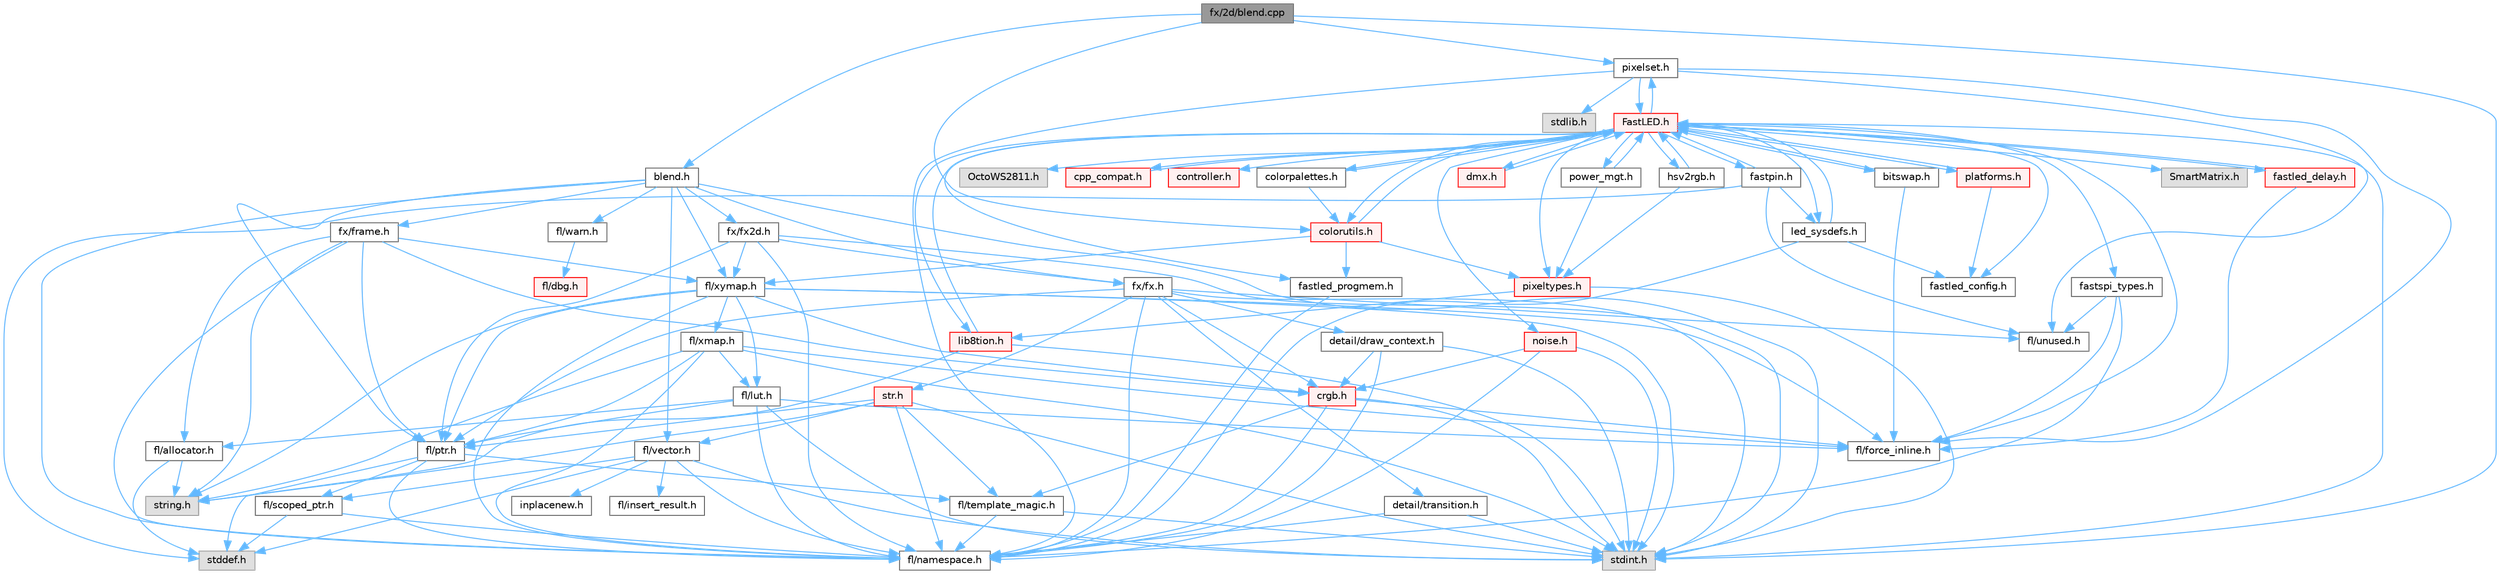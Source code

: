 digraph "fx/2d/blend.cpp"
{
 // INTERACTIVE_SVG=YES
 // LATEX_PDF_SIZE
  bgcolor="transparent";
  edge [fontname=Helvetica,fontsize=10,labelfontname=Helvetica,labelfontsize=10];
  node [fontname=Helvetica,fontsize=10,shape=box,height=0.2,width=0.4];
  Node1 [id="Node000001",label="fx/2d/blend.cpp",height=0.2,width=0.4,color="gray40", fillcolor="grey60", style="filled", fontcolor="black",tooltip=" "];
  Node1 -> Node2 [id="edge1_Node000001_Node000002",color="steelblue1",style="solid",tooltip=" "];
  Node2 [id="Node000002",label="blend.h",height=0.2,width=0.4,color="grey40", fillcolor="white", style="filled",URL="$d8/d4e/blend_8h.html",tooltip=" "];
  Node2 -> Node3 [id="edge2_Node000002_Node000003",color="steelblue1",style="solid",tooltip=" "];
  Node3 [id="Node000003",label="stdint.h",height=0.2,width=0.4,color="grey60", fillcolor="#E0E0E0", style="filled",tooltip=" "];
  Node2 -> Node4 [id="edge3_Node000002_Node000004",color="steelblue1",style="solid",tooltip=" "];
  Node4 [id="Node000004",label="fl/namespace.h",height=0.2,width=0.4,color="grey40", fillcolor="white", style="filled",URL="$df/d2a/namespace_8h.html",tooltip="Implements the FastLED namespace macros."];
  Node2 -> Node5 [id="edge4_Node000002_Node000005",color="steelblue1",style="solid",tooltip=" "];
  Node5 [id="Node000005",label="fl/ptr.h",height=0.2,width=0.4,color="grey40", fillcolor="white", style="filled",URL="$d7/df1/fl_2ptr_8h.html",tooltip=" "];
  Node5 -> Node6 [id="edge5_Node000005_Node000006",color="steelblue1",style="solid",tooltip=" "];
  Node6 [id="Node000006",label="stddef.h",height=0.2,width=0.4,color="grey60", fillcolor="#E0E0E0", style="filled",tooltip=" "];
  Node5 -> Node4 [id="edge6_Node000005_Node000004",color="steelblue1",style="solid",tooltip=" "];
  Node5 -> Node7 [id="edge7_Node000005_Node000007",color="steelblue1",style="solid",tooltip=" "];
  Node7 [id="Node000007",label="fl/scoped_ptr.h",height=0.2,width=0.4,color="grey40", fillcolor="white", style="filled",URL="$df/d28/fl_2scoped__ptr_8h.html",tooltip=" "];
  Node7 -> Node6 [id="edge8_Node000007_Node000006",color="steelblue1",style="solid",tooltip=" "];
  Node7 -> Node4 [id="edge9_Node000007_Node000004",color="steelblue1",style="solid",tooltip=" "];
  Node5 -> Node8 [id="edge10_Node000005_Node000008",color="steelblue1",style="solid",tooltip=" "];
  Node8 [id="Node000008",label="fl/template_magic.h",height=0.2,width=0.4,color="grey40", fillcolor="white", style="filled",URL="$d8/d0c/template__magic_8h.html",tooltip=" "];
  Node8 -> Node3 [id="edge11_Node000008_Node000003",color="steelblue1",style="solid",tooltip=" "];
  Node8 -> Node4 [id="edge12_Node000008_Node000004",color="steelblue1",style="solid",tooltip=" "];
  Node2 -> Node9 [id="edge13_Node000002_Node000009",color="steelblue1",style="solid",tooltip=" "];
  Node9 [id="Node000009",label="fl/vector.h",height=0.2,width=0.4,color="grey40", fillcolor="white", style="filled",URL="$d6/d68/vector_8h.html",tooltip=" "];
  Node9 -> Node3 [id="edge14_Node000009_Node000003",color="steelblue1",style="solid",tooltip=" "];
  Node9 -> Node6 [id="edge15_Node000009_Node000006",color="steelblue1",style="solid",tooltip=" "];
  Node9 -> Node10 [id="edge16_Node000009_Node000010",color="steelblue1",style="solid",tooltip=" "];
  Node10 [id="Node000010",label="inplacenew.h",height=0.2,width=0.4,color="grey40", fillcolor="white", style="filled",URL="$db/d36/inplacenew_8h.html",tooltip=" "];
  Node9 -> Node4 [id="edge17_Node000009_Node000004",color="steelblue1",style="solid",tooltip=" "];
  Node9 -> Node7 [id="edge18_Node000009_Node000007",color="steelblue1",style="solid",tooltip=" "];
  Node9 -> Node11 [id="edge19_Node000009_Node000011",color="steelblue1",style="solid",tooltip=" "];
  Node11 [id="Node000011",label="fl/insert_result.h",height=0.2,width=0.4,color="grey40", fillcolor="white", style="filled",URL="$d1/d22/insert__result_8h.html",tooltip=" "];
  Node2 -> Node12 [id="edge20_Node000002_Node000012",color="steelblue1",style="solid",tooltip=" "];
  Node12 [id="Node000012",label="fl/warn.h",height=0.2,width=0.4,color="grey40", fillcolor="white", style="filled",URL="$de/d77/warn_8h.html",tooltip=" "];
  Node12 -> Node13 [id="edge21_Node000012_Node000013",color="steelblue1",style="solid",tooltip=" "];
  Node13 [id="Node000013",label="fl/dbg.h",height=0.2,width=0.4,color="red", fillcolor="#FFF0F0", style="filled",URL="$d6/d01/dbg_8h.html",tooltip=" "];
  Node2 -> Node23 [id="edge22_Node000002_Node000023",color="steelblue1",style="solid",tooltip=" "];
  Node23 [id="Node000023",label="fl/xymap.h",height=0.2,width=0.4,color="grey40", fillcolor="white", style="filled",URL="$d6/dc9/fl_2xymap_8h.html",tooltip=" "];
  Node23 -> Node3 [id="edge23_Node000023_Node000003",color="steelblue1",style="solid",tooltip=" "];
  Node23 -> Node21 [id="edge24_Node000023_Node000021",color="steelblue1",style="solid",tooltip=" "];
  Node21 [id="Node000021",label="string.h",height=0.2,width=0.4,color="grey60", fillcolor="#E0E0E0", style="filled",tooltip=" "];
  Node23 -> Node15 [id="edge25_Node000023_Node000015",color="steelblue1",style="solid",tooltip=" "];
  Node15 [id="Node000015",label="crgb.h",height=0.2,width=0.4,color="red", fillcolor="#FFF0F0", style="filled",URL="$db/dd1/crgb_8h.html",tooltip="Defines the red, green, and blue (RGB) pixel struct."];
  Node15 -> Node3 [id="edge26_Node000015_Node000003",color="steelblue1",style="solid",tooltip=" "];
  Node15 -> Node4 [id="edge27_Node000015_Node000004",color="steelblue1",style="solid",tooltip=" "];
  Node15 -> Node19 [id="edge28_Node000015_Node000019",color="steelblue1",style="solid",tooltip=" "];
  Node19 [id="Node000019",label="fl/force_inline.h",height=0.2,width=0.4,color="grey40", fillcolor="white", style="filled",URL="$d8/d2d/fl_2force__inline_8h.html",tooltip=" "];
  Node15 -> Node8 [id="edge29_Node000015_Node000008",color="steelblue1",style="solid",tooltip=" "];
  Node23 -> Node19 [id="edge30_Node000023_Node000019",color="steelblue1",style="solid",tooltip=" "];
  Node23 -> Node24 [id="edge31_Node000023_Node000024",color="steelblue1",style="solid",tooltip=" "];
  Node24 [id="Node000024",label="fl/lut.h",height=0.2,width=0.4,color="grey40", fillcolor="white", style="filled",URL="$d3/db6/fl_2lut_8h.html",tooltip=" "];
  Node24 -> Node3 [id="edge32_Node000024_Node000003",color="steelblue1",style="solid",tooltip=" "];
  Node24 -> Node5 [id="edge33_Node000024_Node000005",color="steelblue1",style="solid",tooltip=" "];
  Node24 -> Node19 [id="edge34_Node000024_Node000019",color="steelblue1",style="solid",tooltip=" "];
  Node24 -> Node25 [id="edge35_Node000024_Node000025",color="steelblue1",style="solid",tooltip=" "];
  Node25 [id="Node000025",label="fl/allocator.h",height=0.2,width=0.4,color="grey40", fillcolor="white", style="filled",URL="$d2/d6f/fl_2allocator_8h.html",tooltip=" "];
  Node25 -> Node6 [id="edge36_Node000025_Node000006",color="steelblue1",style="solid",tooltip=" "];
  Node25 -> Node21 [id="edge37_Node000025_Node000021",color="steelblue1",style="solid",tooltip=" "];
  Node24 -> Node4 [id="edge38_Node000024_Node000004",color="steelblue1",style="solid",tooltip=" "];
  Node23 -> Node4 [id="edge39_Node000023_Node000004",color="steelblue1",style="solid",tooltip=" "];
  Node23 -> Node5 [id="edge40_Node000023_Node000005",color="steelblue1",style="solid",tooltip=" "];
  Node23 -> Node26 [id="edge41_Node000023_Node000026",color="steelblue1",style="solid",tooltip=" "];
  Node26 [id="Node000026",label="fl/xmap.h",height=0.2,width=0.4,color="grey40", fillcolor="white", style="filled",URL="$d5/d22/fl_2xmap_8h.html",tooltip=" "];
  Node26 -> Node3 [id="edge42_Node000026_Node000003",color="steelblue1",style="solid",tooltip=" "];
  Node26 -> Node21 [id="edge43_Node000026_Node000021",color="steelblue1",style="solid",tooltip=" "];
  Node26 -> Node19 [id="edge44_Node000026_Node000019",color="steelblue1",style="solid",tooltip=" "];
  Node26 -> Node24 [id="edge45_Node000026_Node000024",color="steelblue1",style="solid",tooltip=" "];
  Node26 -> Node5 [id="edge46_Node000026_Node000005",color="steelblue1",style="solid",tooltip=" "];
  Node26 -> Node4 [id="edge47_Node000026_Node000004",color="steelblue1",style="solid",tooltip=" "];
  Node2 -> Node27 [id="edge48_Node000002_Node000027",color="steelblue1",style="solid",tooltip=" "];
  Node27 [id="Node000027",label="fx/frame.h",height=0.2,width=0.4,color="grey40", fillcolor="white", style="filled",URL="$df/d7d/frame_8h.html",tooltip=" "];
  Node27 -> Node21 [id="edge49_Node000027_Node000021",color="steelblue1",style="solid",tooltip=" "];
  Node27 -> Node4 [id="edge50_Node000027_Node000004",color="steelblue1",style="solid",tooltip=" "];
  Node27 -> Node15 [id="edge51_Node000027_Node000015",color="steelblue1",style="solid",tooltip=" "];
  Node27 -> Node5 [id="edge52_Node000027_Node000005",color="steelblue1",style="solid",tooltip=" "];
  Node27 -> Node23 [id="edge53_Node000027_Node000023",color="steelblue1",style="solid",tooltip=" "];
  Node27 -> Node25 [id="edge54_Node000027_Node000025",color="steelblue1",style="solid",tooltip=" "];
  Node2 -> Node28 [id="edge55_Node000002_Node000028",color="steelblue1",style="solid",tooltip=" "];
  Node28 [id="Node000028",label="fx/fx.h",height=0.2,width=0.4,color="grey40", fillcolor="white", style="filled",URL="$d2/d0c/fx_8h.html",tooltip=" "];
  Node28 -> Node3 [id="edge56_Node000028_Node000003",color="steelblue1",style="solid",tooltip=" "];
  Node28 -> Node15 [id="edge57_Node000028_Node000015",color="steelblue1",style="solid",tooltip=" "];
  Node28 -> Node4 [id="edge58_Node000028_Node000004",color="steelblue1",style="solid",tooltip=" "];
  Node28 -> Node5 [id="edge59_Node000028_Node000005",color="steelblue1",style="solid",tooltip=" "];
  Node28 -> Node29 [id="edge60_Node000028_Node000029",color="steelblue1",style="solid",tooltip=" "];
  Node29 [id="Node000029",label="detail/draw_context.h",height=0.2,width=0.4,color="grey40", fillcolor="white", style="filled",URL="$db/ded/draw__context_8h.html",tooltip=" "];
  Node29 -> Node3 [id="edge61_Node000029_Node000003",color="steelblue1",style="solid",tooltip=" "];
  Node29 -> Node4 [id="edge62_Node000029_Node000004",color="steelblue1",style="solid",tooltip=" "];
  Node29 -> Node15 [id="edge63_Node000029_Node000015",color="steelblue1",style="solid",tooltip=" "];
  Node28 -> Node30 [id="edge64_Node000028_Node000030",color="steelblue1",style="solid",tooltip=" "];
  Node30 [id="Node000030",label="detail/transition.h",height=0.2,width=0.4,color="grey40", fillcolor="white", style="filled",URL="$d7/df7/transition_8h.html",tooltip=" "];
  Node30 -> Node3 [id="edge65_Node000030_Node000003",color="steelblue1",style="solid",tooltip=" "];
  Node30 -> Node4 [id="edge66_Node000030_Node000004",color="steelblue1",style="solid",tooltip=" "];
  Node28 -> Node20 [id="edge67_Node000028_Node000020",color="steelblue1",style="solid",tooltip=" "];
  Node20 [id="Node000020",label="str.h",height=0.2,width=0.4,color="red", fillcolor="#FFF0F0", style="filled",URL="$dc/d0e/fl_2str_8h.html",tooltip=" "];
  Node20 -> Node21 [id="edge68_Node000020_Node000021",color="steelblue1",style="solid",tooltip=" "];
  Node20 -> Node3 [id="edge69_Node000020_Node000003",color="steelblue1",style="solid",tooltip=" "];
  Node20 -> Node5 [id="edge70_Node000020_Node000005",color="steelblue1",style="solid",tooltip=" "];
  Node20 -> Node8 [id="edge71_Node000020_Node000008",color="steelblue1",style="solid",tooltip=" "];
  Node20 -> Node9 [id="edge72_Node000020_Node000009",color="steelblue1",style="solid",tooltip=" "];
  Node20 -> Node4 [id="edge73_Node000020_Node000004",color="steelblue1",style="solid",tooltip=" "];
  Node28 -> Node31 [id="edge74_Node000028_Node000031",color="steelblue1",style="solid",tooltip=" "];
  Node31 [id="Node000031",label="fl/unused.h",height=0.2,width=0.4,color="grey40", fillcolor="white", style="filled",URL="$d8/d4b/unused_8h.html",tooltip=" "];
  Node2 -> Node32 [id="edge75_Node000002_Node000032",color="steelblue1",style="solid",tooltip=" "];
  Node32 [id="Node000032",label="fx/fx2d.h",height=0.2,width=0.4,color="grey40", fillcolor="white", style="filled",URL="$d9/d43/fx2d_8h.html",tooltip=" "];
  Node32 -> Node3 [id="edge76_Node000032_Node000003",color="steelblue1",style="solid",tooltip=" "];
  Node32 -> Node23 [id="edge77_Node000032_Node000023",color="steelblue1",style="solid",tooltip=" "];
  Node32 -> Node4 [id="edge78_Node000032_Node000004",color="steelblue1",style="solid",tooltip=" "];
  Node32 -> Node28 [id="edge79_Node000032_Node000028",color="steelblue1",style="solid",tooltip=" "];
  Node32 -> Node5 [id="edge80_Node000032_Node000005",color="steelblue1",style="solid",tooltip=" "];
  Node1 -> Node33 [id="edge81_Node000001_Node000033",color="steelblue1",style="solid",tooltip=" "];
  Node33 [id="Node000033",label="pixelset.h",height=0.2,width=0.4,color="grey40", fillcolor="white", style="filled",URL="$d4/d46/pixelset_8h.html",tooltip="Declares classes for managing logical groups of LEDs."];
  Node33 -> Node34 [id="edge82_Node000033_Node000034",color="steelblue1",style="solid",tooltip=" "];
  Node34 [id="Node000034",label="FastLED.h",height=0.2,width=0.4,color="red", fillcolor="#FFF0F0", style="filled",URL="$db/d97/_fast_l_e_d_8h.html",tooltip="central include file for FastLED, defines the CFastLED class/object"];
  Node34 -> Node3 [id="edge83_Node000034_Node000003",color="steelblue1",style="solid",tooltip=" "];
  Node34 -> Node35 [id="edge84_Node000034_Node000035",color="steelblue1",style="solid",tooltip=" "];
  Node35 [id="Node000035",label="SmartMatrix.h",height=0.2,width=0.4,color="grey60", fillcolor="#E0E0E0", style="filled",tooltip=" "];
  Node34 -> Node36 [id="edge85_Node000034_Node000036",color="steelblue1",style="solid",tooltip=" "];
  Node36 [id="Node000036",label="OctoWS2811.h",height=0.2,width=0.4,color="grey60", fillcolor="#E0E0E0", style="filled",tooltip=" "];
  Node34 -> Node19 [id="edge86_Node000034_Node000019",color="steelblue1",style="solid",tooltip=" "];
  Node34 -> Node37 [id="edge87_Node000034_Node000037",color="steelblue1",style="solid",tooltip=" "];
  Node37 [id="Node000037",label="cpp_compat.h",height=0.2,width=0.4,color="red", fillcolor="#FFF0F0", style="filled",URL="$d9/d13/cpp__compat_8h.html",tooltip="Compatibility functions based on C++ version."];
  Node37 -> Node34 [id="edge88_Node000037_Node000034",color="steelblue1",style="solid",tooltip=" "];
  Node34 -> Node39 [id="edge89_Node000034_Node000039",color="steelblue1",style="solid",tooltip=" "];
  Node39 [id="Node000039",label="fastled_config.h",height=0.2,width=0.4,color="grey40", fillcolor="white", style="filled",URL="$d5/d11/fastled__config_8h.html",tooltip="Contains definitions that can be used to configure FastLED at compile time."];
  Node34 -> Node40 [id="edge90_Node000034_Node000040",color="steelblue1",style="solid",tooltip=" "];
  Node40 [id="Node000040",label="led_sysdefs.h",height=0.2,width=0.4,color="grey40", fillcolor="white", style="filled",URL="$d9/d3e/led__sysdefs_8h.html",tooltip="Determines which platform system definitions to include."];
  Node40 -> Node34 [id="edge91_Node000040_Node000034",color="steelblue1",style="solid",tooltip=" "];
  Node40 -> Node39 [id="edge92_Node000040_Node000039",color="steelblue1",style="solid",tooltip=" "];
  Node40 -> Node4 [id="edge93_Node000040_Node000004",color="steelblue1",style="solid",tooltip=" "];
  Node34 -> Node41 [id="edge94_Node000034_Node000041",color="steelblue1",style="solid",tooltip=" "];
  Node41 [id="Node000041",label="fastled_delay.h",height=0.2,width=0.4,color="red", fillcolor="#FFF0F0", style="filled",URL="$d0/da8/fastled__delay_8h.html",tooltip="Utility functions and classes for managing delay cycles."];
  Node41 -> Node34 [id="edge95_Node000041_Node000034",color="steelblue1",style="solid",tooltip=" "];
  Node41 -> Node19 [id="edge96_Node000041_Node000019",color="steelblue1",style="solid",tooltip=" "];
  Node34 -> Node43 [id="edge97_Node000034_Node000043",color="steelblue1",style="solid",tooltip=" "];
  Node43 [id="Node000043",label="bitswap.h",height=0.2,width=0.4,color="grey40", fillcolor="white", style="filled",URL="$de/ded/bitswap_8h.html",tooltip="Functions for doing a rotation of bits/bytes used by parallel output."];
  Node43 -> Node34 [id="edge98_Node000043_Node000034",color="steelblue1",style="solid",tooltip=" "];
  Node43 -> Node19 [id="edge99_Node000043_Node000019",color="steelblue1",style="solid",tooltip=" "];
  Node34 -> Node44 [id="edge100_Node000034_Node000044",color="steelblue1",style="solid",tooltip=" "];
  Node44 [id="Node000044",label="controller.h",height=0.2,width=0.4,color="red", fillcolor="#FFF0F0", style="filled",URL="$d2/dd9/controller_8h.html",tooltip="deprecated: base definitions used by led controllers for writing out led data"];
  Node34 -> Node70 [id="edge101_Node000034_Node000070",color="steelblue1",style="solid",tooltip=" "];
  Node70 [id="Node000070",label="fastpin.h",height=0.2,width=0.4,color="grey40", fillcolor="white", style="filled",URL="$db/d65/fastpin_8h.html",tooltip="Class base definitions for defining fast pin access."];
  Node70 -> Node34 [id="edge102_Node000070_Node000034",color="steelblue1",style="solid",tooltip=" "];
  Node70 -> Node40 [id="edge103_Node000070_Node000040",color="steelblue1",style="solid",tooltip=" "];
  Node70 -> Node6 [id="edge104_Node000070_Node000006",color="steelblue1",style="solid",tooltip=" "];
  Node70 -> Node31 [id="edge105_Node000070_Node000031",color="steelblue1",style="solid",tooltip=" "];
  Node34 -> Node71 [id="edge106_Node000034_Node000071",color="steelblue1",style="solid",tooltip=" "];
  Node71 [id="Node000071",label="fastspi_types.h",height=0.2,width=0.4,color="grey40", fillcolor="white", style="filled",URL="$d2/ddb/fastspi__types_8h.html",tooltip="Data types and constants used by SPI interfaces."];
  Node71 -> Node19 [id="edge107_Node000071_Node000019",color="steelblue1",style="solid",tooltip=" "];
  Node71 -> Node4 [id="edge108_Node000071_Node000004",color="steelblue1",style="solid",tooltip=" "];
  Node71 -> Node31 [id="edge109_Node000071_Node000031",color="steelblue1",style="solid",tooltip=" "];
  Node34 -> Node72 [id="edge110_Node000034_Node000072",color="steelblue1",style="solid",tooltip=" "];
  Node72 [id="Node000072",label="dmx.h",height=0.2,width=0.4,color="red", fillcolor="#FFF0F0", style="filled",URL="$d3/de1/dmx_8h.html",tooltip="Defines the DMX512-based LED controllers."];
  Node72 -> Node34 [id="edge111_Node000072_Node000034",color="steelblue1",style="solid",tooltip=" "];
  Node34 -> Node75 [id="edge112_Node000034_Node000075",color="steelblue1",style="solid",tooltip=" "];
  Node75 [id="Node000075",label="platforms.h",height=0.2,width=0.4,color="red", fillcolor="#FFF0F0", style="filled",URL="$da/dc9/platforms_8h.html",tooltip="Determines which platforms headers to include."];
  Node75 -> Node34 [id="edge113_Node000075_Node000034",color="steelblue1",style="solid",tooltip=" "];
  Node75 -> Node39 [id="edge114_Node000075_Node000039",color="steelblue1",style="solid",tooltip=" "];
  Node34 -> Node77 [id="edge115_Node000034_Node000077",color="steelblue1",style="solid",tooltip=" "];
  Node77 [id="Node000077",label="fastled_progmem.h",height=0.2,width=0.4,color="grey40", fillcolor="white", style="filled",URL="$df/dab/fastled__progmem_8h.html",tooltip="Wrapper definitions to allow seamless use of PROGMEM in environments that have it."];
  Node77 -> Node4 [id="edge116_Node000077_Node000004",color="steelblue1",style="solid",tooltip=" "];
  Node34 -> Node47 [id="edge117_Node000034_Node000047",color="steelblue1",style="solid",tooltip=" "];
  Node47 [id="Node000047",label="lib8tion.h",height=0.2,width=0.4,color="red", fillcolor="#FFF0F0", style="filled",URL="$df/da5/lib8tion_8h.html",tooltip="Fast, efficient 8-bit math functions specifically designed for high-performance LED programming."];
  Node47 -> Node34 [id="edge118_Node000047_Node000034",color="steelblue1",style="solid",tooltip=" "];
  Node47 -> Node3 [id="edge119_Node000047_Node000003",color="steelblue1",style="solid",tooltip=" "];
  Node47 -> Node21 [id="edge120_Node000047_Node000021",color="steelblue1",style="solid",tooltip=" "];
  Node34 -> Node46 [id="edge121_Node000034_Node000046",color="steelblue1",style="solid",tooltip=" "];
  Node46 [id="Node000046",label="pixeltypes.h",height=0.2,width=0.4,color="red", fillcolor="#FFF0F0", style="filled",URL="$d2/dba/pixeltypes_8h.html",tooltip="Includes defintions for RGB and HSV pixels."];
  Node46 -> Node3 [id="edge122_Node000046_Node000003",color="steelblue1",style="solid",tooltip=" "];
  Node46 -> Node47 [id="edge123_Node000046_Node000047",color="steelblue1",style="solid",tooltip=" "];
  Node34 -> Node78 [id="edge124_Node000034_Node000078",color="steelblue1",style="solid",tooltip=" "];
  Node78 [id="Node000078",label="hsv2rgb.h",height=0.2,width=0.4,color="grey40", fillcolor="white", style="filled",URL="$de/d9a/hsv2rgb_8h.html",tooltip="Functions to convert from the HSV colorspace to the RGB colorspace."];
  Node78 -> Node34 [id="edge125_Node000078_Node000034",color="steelblue1",style="solid",tooltip=" "];
  Node78 -> Node46 [id="edge126_Node000078_Node000046",color="steelblue1",style="solid",tooltip=" "];
  Node34 -> Node79 [id="edge127_Node000034_Node000079",color="steelblue1",style="solid",tooltip=" "];
  Node79 [id="Node000079",label="colorutils.h",height=0.2,width=0.4,color="red", fillcolor="#FFF0F0", style="filled",URL="$d1/dfb/colorutils_8h.html",tooltip="Utility functions for color fill, palettes, blending, and more."];
  Node79 -> Node34 [id="edge128_Node000079_Node000034",color="steelblue1",style="solid",tooltip=" "];
  Node79 -> Node46 [id="edge129_Node000079_Node000046",color="steelblue1",style="solid",tooltip=" "];
  Node79 -> Node77 [id="edge130_Node000079_Node000077",color="steelblue1",style="solid",tooltip=" "];
  Node79 -> Node23 [id="edge131_Node000079_Node000023",color="steelblue1",style="solid",tooltip=" "];
  Node34 -> Node33 [id="edge132_Node000034_Node000033",color="steelblue1",style="solid",tooltip=" "];
  Node34 -> Node81 [id="edge133_Node000034_Node000081",color="steelblue1",style="solid",tooltip=" "];
  Node81 [id="Node000081",label="colorpalettes.h",height=0.2,width=0.4,color="grey40", fillcolor="white", style="filled",URL="$dc/dcc/colorpalettes_8h.html",tooltip="Declarations for the predefined color palettes supplied by FastLED."];
  Node81 -> Node34 [id="edge134_Node000081_Node000034",color="steelblue1",style="solid",tooltip=" "];
  Node81 -> Node79 [id="edge135_Node000081_Node000079",color="steelblue1",style="solid",tooltip=" "];
  Node34 -> Node82 [id="edge136_Node000034_Node000082",color="steelblue1",style="solid",tooltip=" "];
  Node82 [id="Node000082",label="noise.h",height=0.2,width=0.4,color="red", fillcolor="#FFF0F0", style="filled",URL="$d1/d31/noise_8h.html",tooltip="Functions to generate and fill arrays with noise."];
  Node82 -> Node3 [id="edge137_Node000082_Node000003",color="steelblue1",style="solid",tooltip=" "];
  Node82 -> Node15 [id="edge138_Node000082_Node000015",color="steelblue1",style="solid",tooltip=" "];
  Node82 -> Node4 [id="edge139_Node000082_Node000004",color="steelblue1",style="solid",tooltip=" "];
  Node34 -> Node83 [id="edge140_Node000034_Node000083",color="steelblue1",style="solid",tooltip=" "];
  Node83 [id="Node000083",label="power_mgt.h",height=0.2,width=0.4,color="grey40", fillcolor="white", style="filled",URL="$dc/d5b/power__mgt_8h.html",tooltip="Functions to limit the power used by FastLED."];
  Node83 -> Node34 [id="edge141_Node000083_Node000034",color="steelblue1",style="solid",tooltip=" "];
  Node83 -> Node46 [id="edge142_Node000083_Node000046",color="steelblue1",style="solid",tooltip=" "];
  Node33 -> Node19 [id="edge143_Node000033_Node000019",color="steelblue1",style="solid",tooltip=" "];
  Node33 -> Node31 [id="edge144_Node000033_Node000031",color="steelblue1",style="solid",tooltip=" "];
  Node33 -> Node87 [id="edge145_Node000033_Node000087",color="steelblue1",style="solid",tooltip=" "];
  Node87 [id="Node000087",label="stdlib.h",height=0.2,width=0.4,color="grey60", fillcolor="#E0E0E0", style="filled",tooltip=" "];
  Node33 -> Node4 [id="edge146_Node000033_Node000004",color="steelblue1",style="solid",tooltip=" "];
  Node1 -> Node79 [id="edge147_Node000001_Node000079",color="steelblue1",style="solid",tooltip=" "];
  Node1 -> Node3 [id="edge148_Node000001_Node000003",color="steelblue1",style="solid",tooltip=" "];
}
